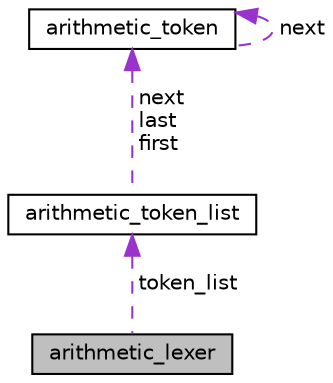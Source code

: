 digraph "arithmetic_lexer"
{
 // LATEX_PDF_SIZE
  edge [fontname="Helvetica",fontsize="10",labelfontname="Helvetica",labelfontsize="10"];
  node [fontname="Helvetica",fontsize="10",shape=record];
  Node1 [label="arithmetic_lexer",height=0.2,width=0.4,color="black", fillcolor="grey75", style="filled", fontcolor="black",tooltip=" "];
  Node2 -> Node1 [dir="back",color="darkorchid3",fontsize="10",style="dashed",label=" token_list" ,fontname="Helvetica"];
  Node2 [label="arithmetic_token_list",height=0.2,width=0.4,color="black", fillcolor="white", style="filled",URL="$structarithmetic__token__list.html",tooltip=" "];
  Node3 -> Node2 [dir="back",color="darkorchid3",fontsize="10",style="dashed",label=" next\nlast\nfirst" ,fontname="Helvetica"];
  Node3 [label="arithmetic_token",height=0.2,width=0.4,color="black", fillcolor="white", style="filled",URL="$structarithmetic__token.html",tooltip=" "];
  Node3 -> Node3 [dir="back",color="darkorchid3",fontsize="10",style="dashed",label=" next" ,fontname="Helvetica"];
}
